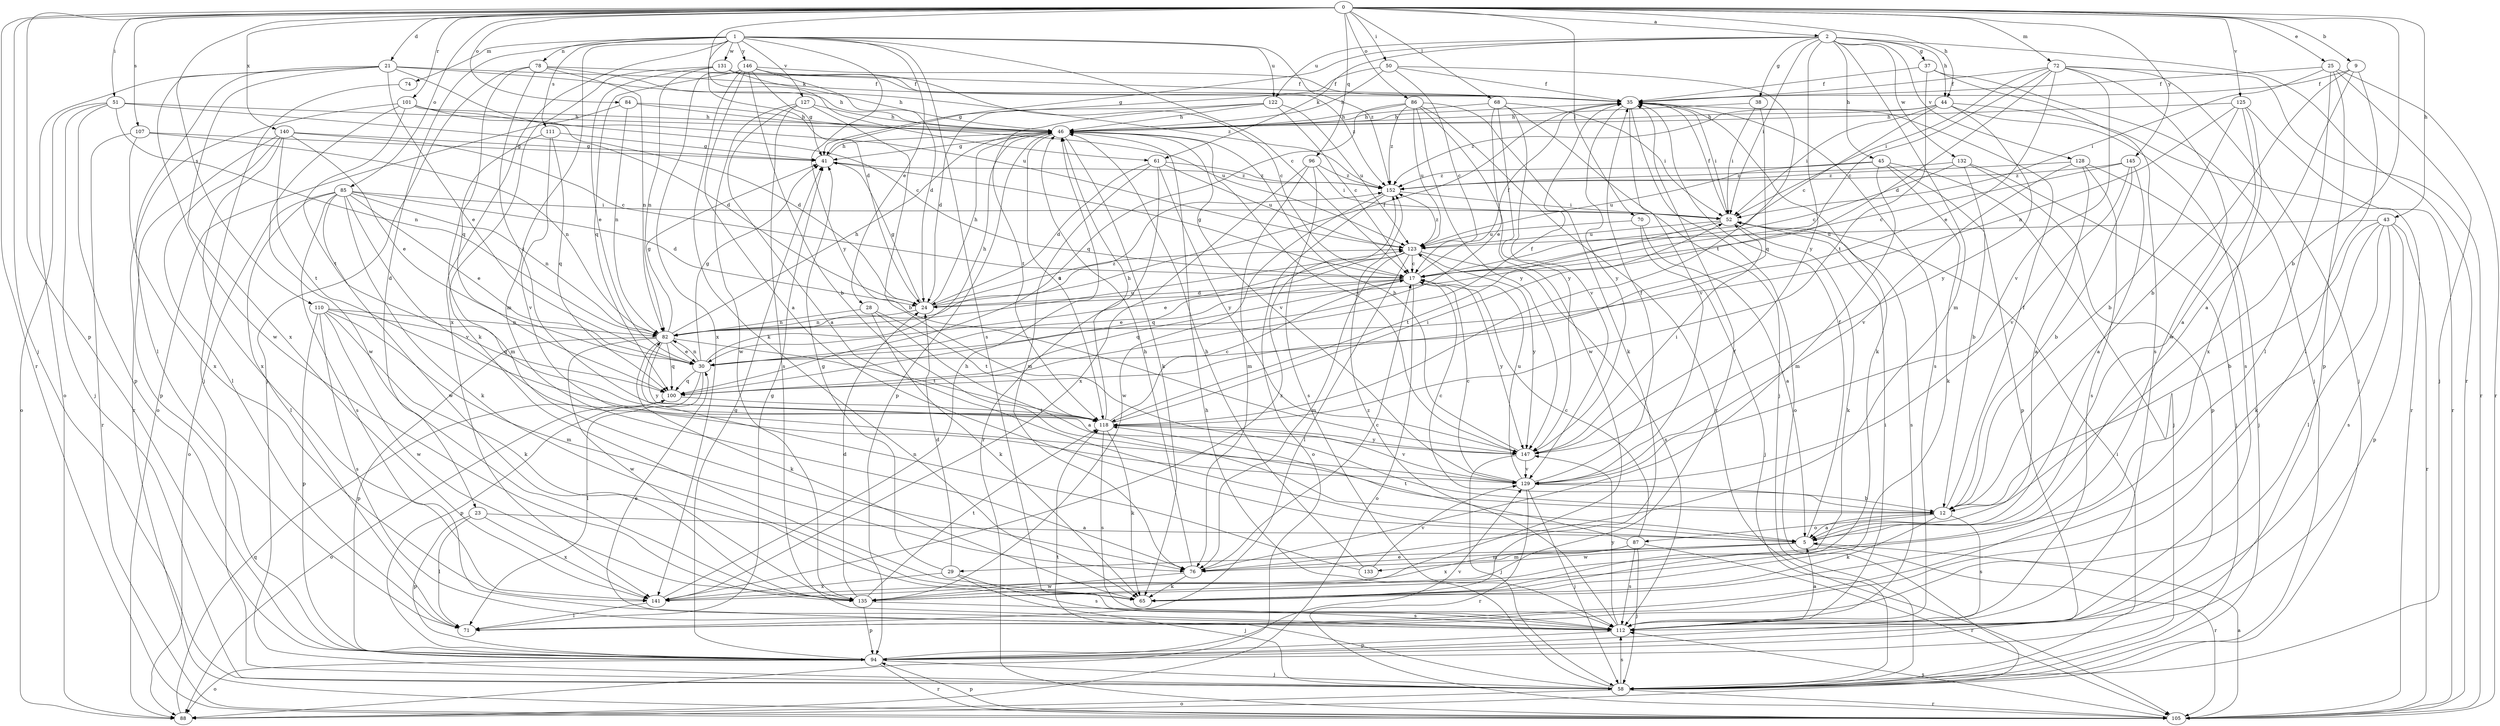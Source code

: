 strict digraph  {
0;
1;
2;
5;
9;
12;
17;
21;
23;
24;
25;
28;
29;
30;
35;
37;
38;
41;
43;
44;
45;
46;
50;
51;
52;
58;
61;
65;
68;
70;
71;
72;
74;
76;
78;
82;
84;
85;
86;
87;
88;
94;
96;
100;
101;
105;
107;
110;
111;
112;
118;
122;
123;
125;
127;
128;
129;
131;
132;
133;
135;
140;
141;
145;
146;
147;
152;
0 -> 2  [label=a];
0 -> 9  [label=b];
0 -> 12  [label=b];
0 -> 21  [label=d];
0 -> 25  [label=e];
0 -> 43  [label=h];
0 -> 44  [label=h];
0 -> 50  [label=i];
0 -> 51  [label=i];
0 -> 58  [label=j];
0 -> 61  [label=k];
0 -> 68  [label=l];
0 -> 70  [label=l];
0 -> 72  [label=m];
0 -> 84  [label=o];
0 -> 85  [label=o];
0 -> 86  [label=o];
0 -> 94  [label=p];
0 -> 96  [label=q];
0 -> 101  [label=r];
0 -> 105  [label=r];
0 -> 107  [label=s];
0 -> 110  [label=s];
0 -> 125  [label=v];
0 -> 140  [label=x];
0 -> 145  [label=y];
1 -> 17  [label=c];
1 -> 23  [label=d];
1 -> 24  [label=d];
1 -> 28  [label=e];
1 -> 74  [label=m];
1 -> 76  [label=m];
1 -> 78  [label=n];
1 -> 111  [label=s];
1 -> 112  [label=s];
1 -> 122  [label=u];
1 -> 127  [label=v];
1 -> 131  [label=w];
1 -> 141  [label=x];
1 -> 146  [label=y];
1 -> 147  [label=y];
1 -> 152  [label=z];
2 -> 37  [label=g];
2 -> 38  [label=g];
2 -> 41  [label=g];
2 -> 44  [label=h];
2 -> 45  [label=h];
2 -> 52  [label=i];
2 -> 61  [label=k];
2 -> 76  [label=m];
2 -> 105  [label=r];
2 -> 122  [label=u];
2 -> 128  [label=v];
2 -> 132  [label=w];
2 -> 147  [label=y];
5 -> 29  [label=e];
5 -> 35  [label=f];
5 -> 76  [label=m];
5 -> 105  [label=r];
5 -> 133  [label=w];
9 -> 5  [label=a];
9 -> 12  [label=b];
9 -> 35  [label=f];
9 -> 71  [label=l];
12 -> 5  [label=a];
12 -> 17  [label=c];
12 -> 35  [label=f];
12 -> 65  [label=k];
12 -> 87  [label=o];
12 -> 112  [label=s];
17 -> 24  [label=d];
17 -> 30  [label=e];
17 -> 35  [label=f];
17 -> 41  [label=g];
17 -> 88  [label=o];
17 -> 100  [label=q];
17 -> 147  [label=y];
21 -> 30  [label=e];
21 -> 35  [label=f];
21 -> 71  [label=l];
21 -> 88  [label=o];
21 -> 123  [label=u];
21 -> 135  [label=w];
21 -> 141  [label=x];
21 -> 152  [label=z];
23 -> 5  [label=a];
23 -> 71  [label=l];
23 -> 94  [label=p];
23 -> 141  [label=x];
24 -> 35  [label=f];
24 -> 41  [label=g];
24 -> 46  [label=h];
24 -> 82  [label=n];
24 -> 123  [label=u];
25 -> 35  [label=f];
25 -> 52  [label=i];
25 -> 58  [label=j];
25 -> 71  [label=l];
25 -> 94  [label=p];
25 -> 105  [label=r];
28 -> 5  [label=a];
28 -> 65  [label=k];
28 -> 82  [label=n];
28 -> 118  [label=t];
29 -> 24  [label=d];
29 -> 41  [label=g];
29 -> 58  [label=j];
29 -> 112  [label=s];
29 -> 141  [label=x];
30 -> 41  [label=g];
30 -> 46  [label=h];
30 -> 71  [label=l];
30 -> 82  [label=n];
30 -> 94  [label=p];
30 -> 100  [label=q];
35 -> 46  [label=h];
35 -> 52  [label=i];
35 -> 65  [label=k];
35 -> 88  [label=o];
35 -> 112  [label=s];
35 -> 129  [label=v];
35 -> 147  [label=y];
37 -> 35  [label=f];
37 -> 58  [label=j];
37 -> 112  [label=s];
37 -> 118  [label=t];
38 -> 46  [label=h];
38 -> 52  [label=i];
38 -> 100  [label=q];
41 -> 46  [label=h];
41 -> 152  [label=z];
43 -> 12  [label=b];
43 -> 65  [label=k];
43 -> 71  [label=l];
43 -> 94  [label=p];
43 -> 105  [label=r];
43 -> 112  [label=s];
43 -> 123  [label=u];
44 -> 17  [label=c];
44 -> 46  [label=h];
44 -> 52  [label=i];
44 -> 105  [label=r];
44 -> 112  [label=s];
44 -> 147  [label=y];
44 -> 152  [label=z];
45 -> 58  [label=j];
45 -> 65  [label=k];
45 -> 76  [label=m];
45 -> 94  [label=p];
45 -> 123  [label=u];
45 -> 152  [label=z];
46 -> 41  [label=g];
46 -> 65  [label=k];
46 -> 94  [label=p];
46 -> 118  [label=t];
46 -> 129  [label=v];
46 -> 147  [label=y];
50 -> 17  [label=c];
50 -> 35  [label=f];
50 -> 41  [label=g];
50 -> 46  [label=h];
50 -> 118  [label=t];
51 -> 24  [label=d];
51 -> 46  [label=h];
51 -> 58  [label=j];
51 -> 82  [label=n];
51 -> 88  [label=o];
51 -> 94  [label=p];
52 -> 35  [label=f];
52 -> 65  [label=k];
52 -> 112  [label=s];
52 -> 118  [label=t];
52 -> 123  [label=u];
58 -> 46  [label=h];
58 -> 52  [label=i];
58 -> 88  [label=o];
58 -> 105  [label=r];
58 -> 112  [label=s];
58 -> 118  [label=t];
61 -> 24  [label=d];
61 -> 76  [label=m];
61 -> 105  [label=r];
61 -> 123  [label=u];
61 -> 147  [label=y];
61 -> 152  [label=z];
68 -> 30  [label=e];
68 -> 46  [label=h];
68 -> 52  [label=i];
68 -> 58  [label=j];
68 -> 129  [label=v];
68 -> 147  [label=y];
70 -> 5  [label=a];
70 -> 58  [label=j];
70 -> 123  [label=u];
71 -> 41  [label=g];
72 -> 17  [label=c];
72 -> 24  [label=d];
72 -> 30  [label=e];
72 -> 35  [label=f];
72 -> 52  [label=i];
72 -> 58  [label=j];
72 -> 105  [label=r];
72 -> 129  [label=v];
72 -> 135  [label=w];
74 -> 58  [label=j];
76 -> 17  [label=c];
76 -> 46  [label=h];
76 -> 65  [label=k];
76 -> 135  [label=w];
78 -> 35  [label=f];
78 -> 46  [label=h];
78 -> 58  [label=j];
78 -> 82  [label=n];
78 -> 100  [label=q];
78 -> 118  [label=t];
82 -> 30  [label=e];
82 -> 41  [label=g];
82 -> 46  [label=h];
82 -> 65  [label=k];
82 -> 94  [label=p];
82 -> 100  [label=q];
82 -> 118  [label=t];
82 -> 123  [label=u];
82 -> 135  [label=w];
82 -> 147  [label=y];
82 -> 152  [label=z];
84 -> 46  [label=h];
84 -> 82  [label=n];
84 -> 88  [label=o];
84 -> 123  [label=u];
85 -> 24  [label=d];
85 -> 30  [label=e];
85 -> 52  [label=i];
85 -> 65  [label=k];
85 -> 71  [label=l];
85 -> 82  [label=n];
85 -> 88  [label=o];
85 -> 112  [label=s];
85 -> 129  [label=v];
85 -> 135  [label=w];
86 -> 46  [label=h];
86 -> 65  [label=k];
86 -> 100  [label=q];
86 -> 105  [label=r];
86 -> 123  [label=u];
86 -> 135  [label=w];
86 -> 147  [label=y];
86 -> 152  [label=z];
87 -> 17  [label=c];
87 -> 58  [label=j];
87 -> 76  [label=m];
87 -> 105  [label=r];
87 -> 112  [label=s];
87 -> 118  [label=t];
87 -> 141  [label=x];
88 -> 100  [label=q];
94 -> 41  [label=g];
94 -> 58  [label=j];
94 -> 88  [label=o];
94 -> 105  [label=r];
94 -> 129  [label=v];
96 -> 52  [label=i];
96 -> 76  [label=m];
96 -> 112  [label=s];
96 -> 141  [label=x];
96 -> 152  [label=z];
100 -> 35  [label=f];
100 -> 88  [label=o];
100 -> 118  [label=t];
101 -> 17  [label=c];
101 -> 24  [label=d];
101 -> 46  [label=h];
101 -> 105  [label=r];
101 -> 118  [label=t];
101 -> 135  [label=w];
105 -> 5  [label=a];
105 -> 94  [label=p];
105 -> 112  [label=s];
107 -> 41  [label=g];
107 -> 82  [label=n];
107 -> 105  [label=r];
107 -> 141  [label=x];
110 -> 65  [label=k];
110 -> 76  [label=m];
110 -> 82  [label=n];
110 -> 94  [label=p];
110 -> 100  [label=q];
110 -> 112  [label=s];
110 -> 135  [label=w];
111 -> 41  [label=g];
111 -> 76  [label=m];
111 -> 100  [label=q];
111 -> 129  [label=v];
112 -> 5  [label=a];
112 -> 30  [label=e];
112 -> 52  [label=i];
112 -> 94  [label=p];
112 -> 147  [label=y];
112 -> 152  [label=z];
118 -> 17  [label=c];
118 -> 46  [label=h];
118 -> 52  [label=i];
118 -> 65  [label=k];
118 -> 112  [label=s];
118 -> 129  [label=v];
118 -> 147  [label=y];
122 -> 17  [label=c];
122 -> 24  [label=d];
122 -> 46  [label=h];
122 -> 118  [label=t];
122 -> 123  [label=u];
123 -> 17  [label=c];
123 -> 30  [label=e];
123 -> 71  [label=l];
123 -> 76  [label=m];
123 -> 100  [label=q];
123 -> 112  [label=s];
123 -> 147  [label=y];
123 -> 152  [label=z];
125 -> 5  [label=a];
125 -> 12  [label=b];
125 -> 46  [label=h];
125 -> 82  [label=n];
125 -> 105  [label=r];
125 -> 141  [label=x];
127 -> 5  [label=a];
127 -> 12  [label=b];
127 -> 46  [label=h];
127 -> 112  [label=s];
127 -> 135  [label=w];
128 -> 5  [label=a];
128 -> 58  [label=j];
128 -> 112  [label=s];
128 -> 129  [label=v];
128 -> 152  [label=z];
129 -> 12  [label=b];
129 -> 17  [label=c];
129 -> 35  [label=f];
129 -> 58  [label=j];
129 -> 105  [label=r];
129 -> 123  [label=u];
131 -> 30  [label=e];
131 -> 35  [label=f];
131 -> 46  [label=h];
131 -> 65  [label=k];
131 -> 82  [label=n];
131 -> 152  [label=z];
132 -> 12  [label=b];
132 -> 17  [label=c];
132 -> 58  [label=j];
132 -> 94  [label=p];
132 -> 152  [label=z];
133 -> 46  [label=h];
133 -> 82  [label=n];
133 -> 129  [label=v];
135 -> 24  [label=d];
135 -> 35  [label=f];
135 -> 94  [label=p];
135 -> 112  [label=s];
135 -> 118  [label=t];
140 -> 17  [label=c];
140 -> 30  [label=e];
140 -> 41  [label=g];
140 -> 71  [label=l];
140 -> 94  [label=p];
140 -> 118  [label=t];
140 -> 141  [label=x];
141 -> 46  [label=h];
141 -> 71  [label=l];
141 -> 152  [label=z];
145 -> 5  [label=a];
145 -> 12  [label=b];
145 -> 17  [label=c];
145 -> 129  [label=v];
145 -> 152  [label=z];
146 -> 5  [label=a];
146 -> 12  [label=b];
146 -> 17  [label=c];
146 -> 24  [label=d];
146 -> 35  [label=f];
146 -> 41  [label=g];
146 -> 65  [label=k];
146 -> 100  [label=q];
146 -> 141  [label=x];
147 -> 46  [label=h];
147 -> 52  [label=i];
147 -> 58  [label=j];
147 -> 129  [label=v];
152 -> 52  [label=i];
152 -> 88  [label=o];
152 -> 135  [label=w];
}
